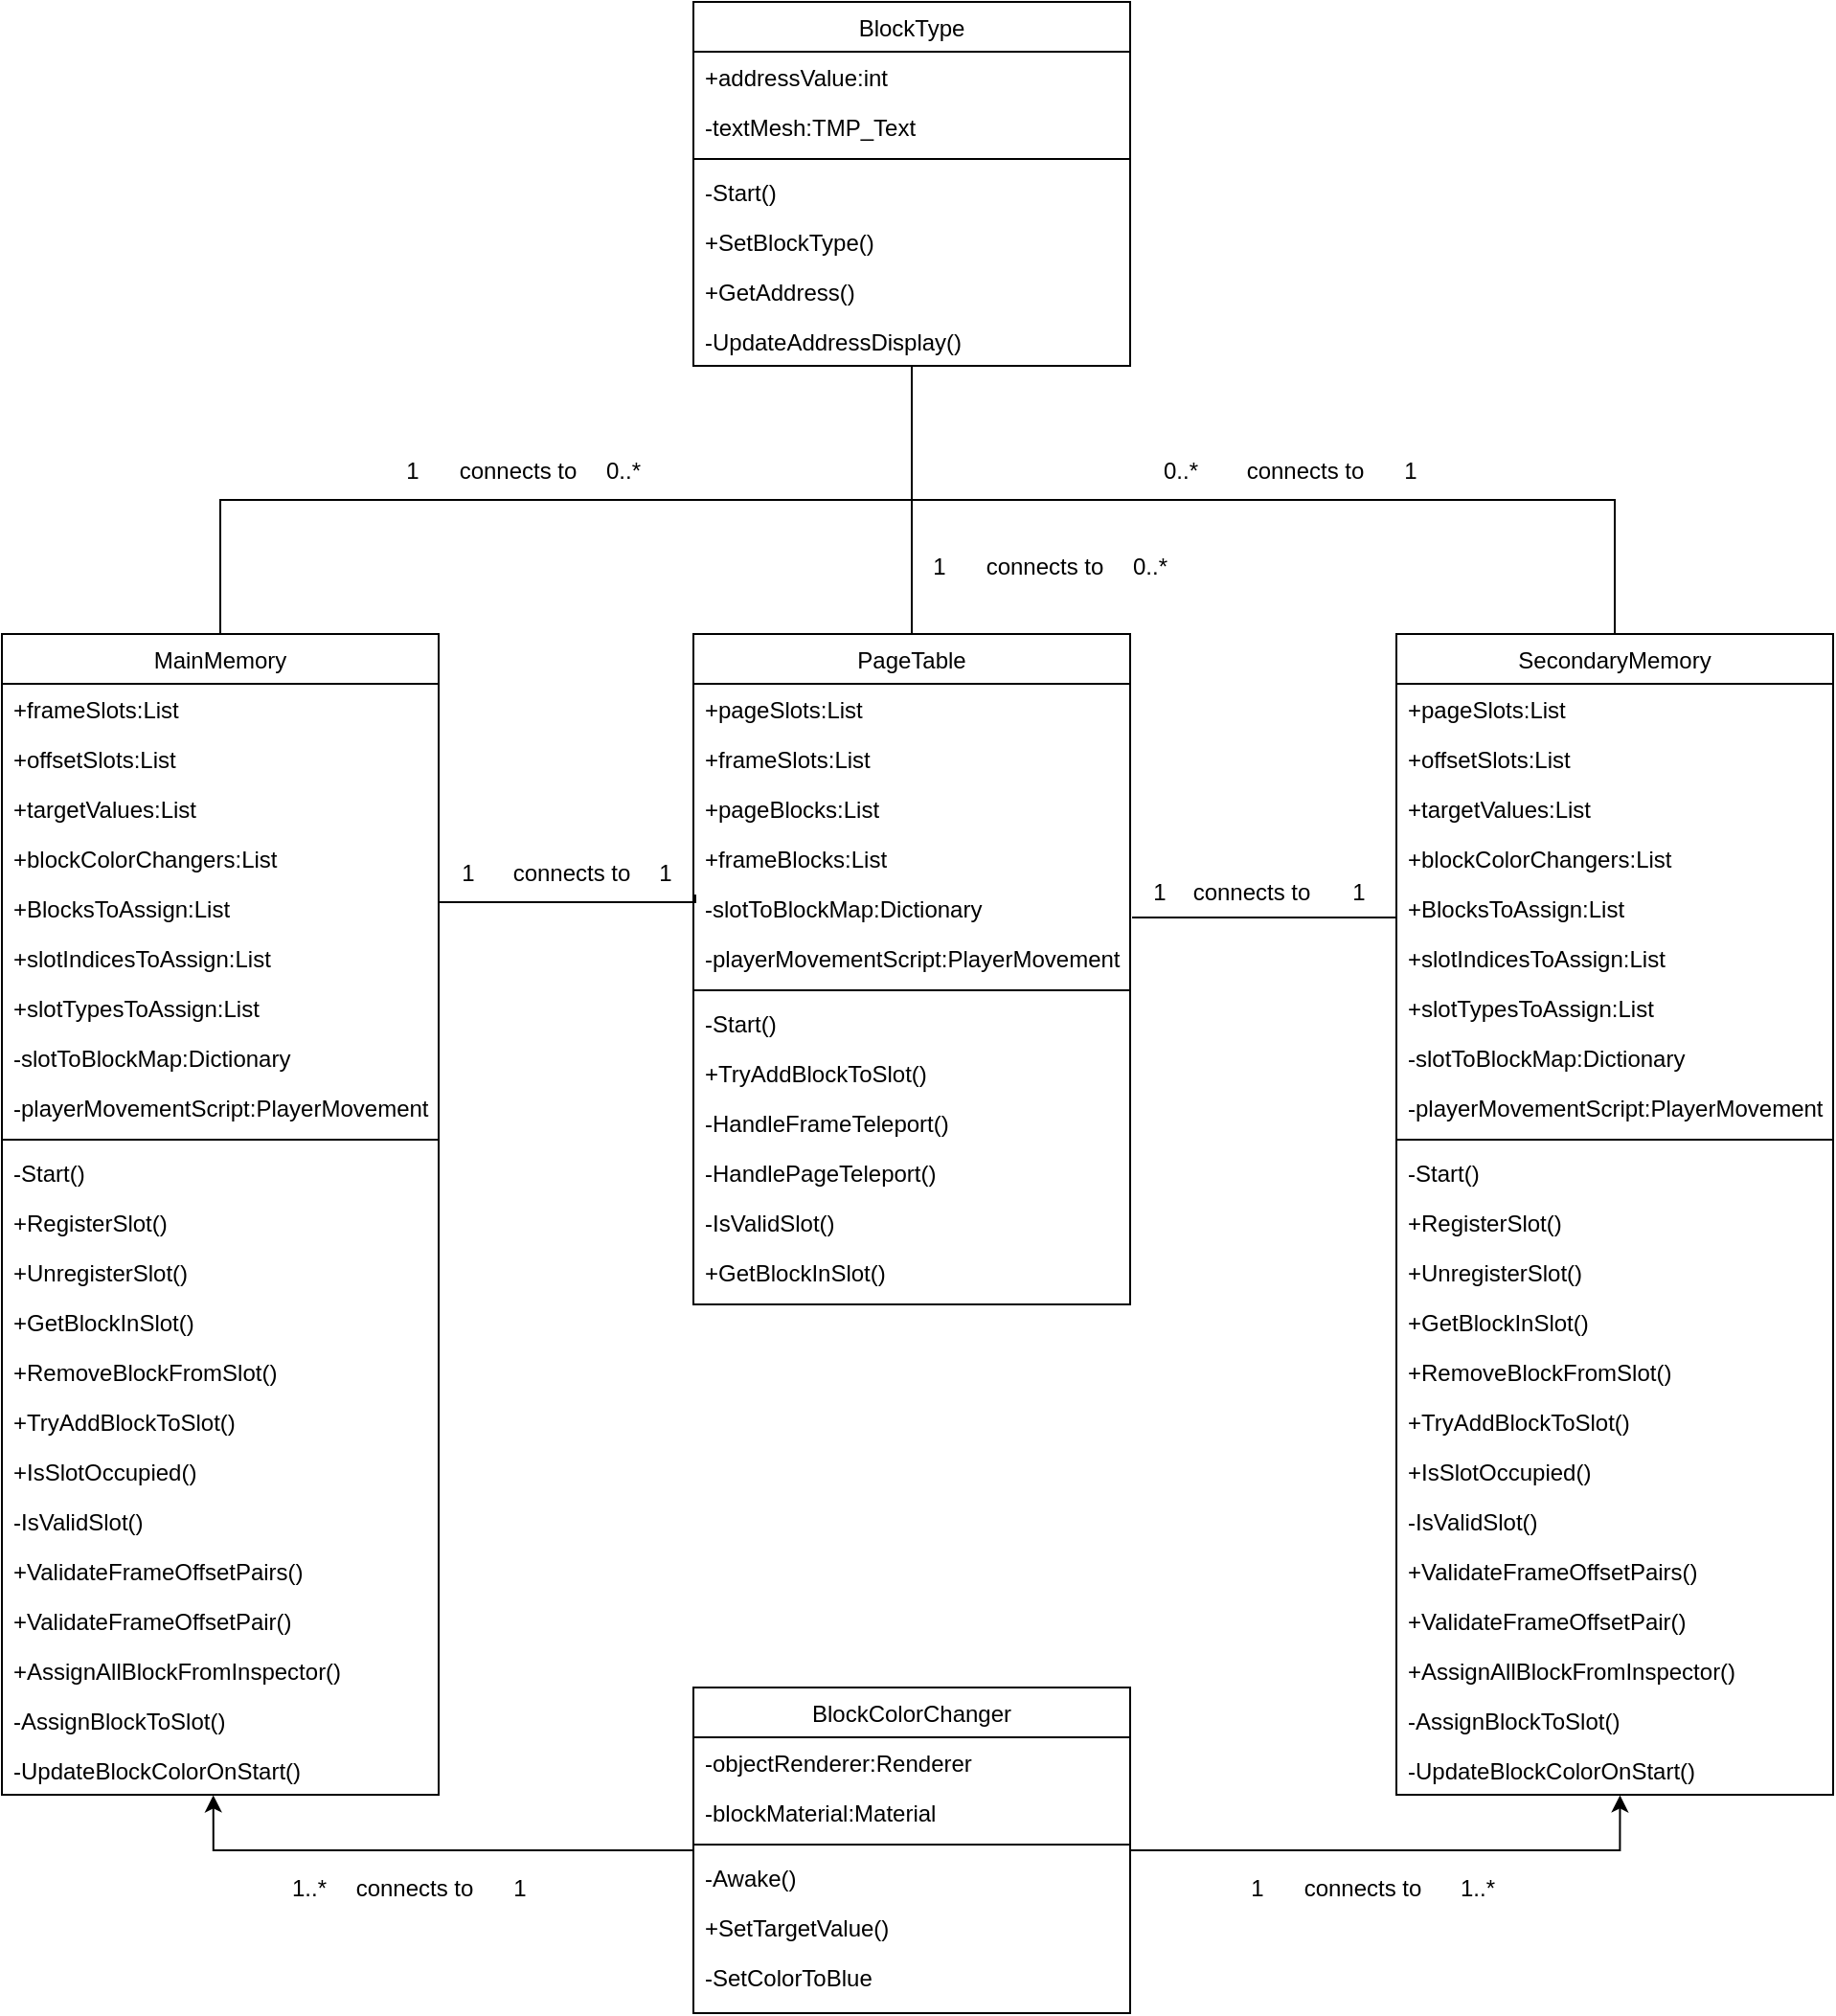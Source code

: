 <mxfile version="26.1.3">
  <diagram name="Page-1" id="e9ZvTp-M6L-eFsYWaFMI">
    <mxGraphModel dx="1465" dy="2104" grid="1" gridSize="10" guides="1" tooltips="1" connect="1" arrows="1" fold="1" page="1" pageScale="1" pageWidth="850" pageHeight="1100" math="0" shadow="0">
      <root>
        <mxCell id="0" />
        <mxCell id="1" parent="0" />
        <mxCell id="uK1k9jwOUiWp4paPjUS2-35" style="edgeStyle=orthogonalEdgeStyle;rounded=0;orthogonalLoop=1;jettySize=auto;html=1;entryX=0;entryY=0.5;entryDx=0;entryDy=0;endArrow=none;endFill=0;" parent="1" edge="1">
          <mxGeometry relative="1" as="geometry">
            <mxPoint x="760" y="218" as="sourcePoint" />
            <mxPoint x="898" y="218" as="targetPoint" />
          </mxGeometry>
        </mxCell>
        <mxCell id="uK1k9jwOUiWp4paPjUS2-36" value="1" style="text;html=1;align=center;verticalAlign=middle;resizable=0;points=[];autosize=1;strokeColor=none;fillColor=none;" parent="1" vertex="1">
          <mxGeometry x="863" y="190" width="30" height="30" as="geometry" />
        </mxCell>
        <mxCell id="uK1k9jwOUiWp4paPjUS2-37" value="connects to" style="text;html=1;align=center;verticalAlign=middle;resizable=0;points=[];autosize=1;strokeColor=none;fillColor=none;" parent="1" vertex="1">
          <mxGeometry x="782" y="190" width="80" height="30" as="geometry" />
        </mxCell>
        <mxCell id="uK1k9jwOUiWp4paPjUS2-38" style="edgeStyle=orthogonalEdgeStyle;rounded=0;orthogonalLoop=1;jettySize=auto;html=1;entryX=0.005;entryY=1.231;entryDx=0;entryDy=0;endArrow=none;endFill=0;entryPerimeter=0;" parent="1" source="uK1k9jwOUiWp4paPjUS2-39" edge="1">
          <mxGeometry relative="1" as="geometry">
            <Array as="points">
              <mxPoint x="532" y="210" />
            </Array>
            <mxPoint x="531.95" y="206.006" as="targetPoint" />
          </mxGeometry>
        </mxCell>
        <mxCell id="uK1k9jwOUiWp4paPjUS2-39" value="MainMemory" style="swimlane;fontStyle=0;align=center;verticalAlign=top;childLayout=stackLayout;horizontal=1;startSize=26;horizontalStack=0;resizeParent=1;resizeLast=0;collapsible=1;marginBottom=0;rounded=0;shadow=0;strokeWidth=1;" parent="1" vertex="1">
          <mxGeometry x="170" y="70" width="228" height="606" as="geometry">
            <mxRectangle x="230" y="140" width="160" height="26" as="alternateBounds" />
          </mxGeometry>
        </mxCell>
        <mxCell id="uK1k9jwOUiWp4paPjUS2-40" value="+frameSlots:List" style="text;align=left;verticalAlign=top;spacingLeft=4;spacingRight=4;overflow=hidden;rotatable=0;points=[[0,0.5],[1,0.5]];portConstraint=eastwest;" parent="uK1k9jwOUiWp4paPjUS2-39" vertex="1">
          <mxGeometry y="26" width="228" height="26" as="geometry" />
        </mxCell>
        <mxCell id="uK1k9jwOUiWp4paPjUS2-41" value="+offsetSlots:List" style="text;align=left;verticalAlign=top;spacingLeft=4;spacingRight=4;overflow=hidden;rotatable=0;points=[[0,0.5],[1,0.5]];portConstraint=eastwest;rounded=0;shadow=0;html=0;" parent="uK1k9jwOUiWp4paPjUS2-39" vertex="1">
          <mxGeometry y="52" width="228" height="26" as="geometry" />
        </mxCell>
        <mxCell id="uK1k9jwOUiWp4paPjUS2-42" value="+targetValues:List" style="text;align=left;verticalAlign=top;spacingLeft=4;spacingRight=4;overflow=hidden;rotatable=0;points=[[0,0.5],[1,0.5]];portConstraint=eastwest;rounded=0;shadow=0;html=0;" parent="uK1k9jwOUiWp4paPjUS2-39" vertex="1">
          <mxGeometry y="78" width="228" height="26" as="geometry" />
        </mxCell>
        <mxCell id="uK1k9jwOUiWp4paPjUS2-43" value="+blockColorChangers:List" style="text;align=left;verticalAlign=top;spacingLeft=4;spacingRight=4;overflow=hidden;rotatable=0;points=[[0,0.5],[1,0.5]];portConstraint=eastwest;" parent="uK1k9jwOUiWp4paPjUS2-39" vertex="1">
          <mxGeometry y="104" width="228" height="26" as="geometry" />
        </mxCell>
        <mxCell id="uK1k9jwOUiWp4paPjUS2-44" value="+BlocksToAssign:List" style="text;align=left;verticalAlign=top;spacingLeft=4;spacingRight=4;overflow=hidden;rotatable=0;points=[[0,0.5],[1,0.5]];portConstraint=eastwest;rounded=0;shadow=0;html=0;" parent="uK1k9jwOUiWp4paPjUS2-39" vertex="1">
          <mxGeometry y="130" width="228" height="26" as="geometry" />
        </mxCell>
        <mxCell id="uK1k9jwOUiWp4paPjUS2-45" value="+slotIndicesToAssign:List" style="text;align=left;verticalAlign=top;spacingLeft=4;spacingRight=4;overflow=hidden;rotatable=0;points=[[0,0.5],[1,0.5]];portConstraint=eastwest;rounded=0;shadow=0;html=0;" parent="uK1k9jwOUiWp4paPjUS2-39" vertex="1">
          <mxGeometry y="156" width="228" height="26" as="geometry" />
        </mxCell>
        <mxCell id="uK1k9jwOUiWp4paPjUS2-46" value="+slotTypesToAssign:List" style="text;align=left;verticalAlign=top;spacingLeft=4;spacingRight=4;overflow=hidden;rotatable=0;points=[[0,0.5],[1,0.5]];portConstraint=eastwest;rounded=0;shadow=0;html=0;" parent="uK1k9jwOUiWp4paPjUS2-39" vertex="1">
          <mxGeometry y="182" width="228" height="26" as="geometry" />
        </mxCell>
        <mxCell id="uK1k9jwOUiWp4paPjUS2-47" value="-slotToBlockMap:Dictionary" style="text;align=left;verticalAlign=top;spacingLeft=4;spacingRight=4;overflow=hidden;rotatable=0;points=[[0,0.5],[1,0.5]];portConstraint=eastwest;rounded=0;shadow=0;html=0;" parent="uK1k9jwOUiWp4paPjUS2-39" vertex="1">
          <mxGeometry y="208" width="228" height="26" as="geometry" />
        </mxCell>
        <mxCell id="uK1k9jwOUiWp4paPjUS2-48" value="-playerMovementScript:PlayerMovement" style="text;align=left;verticalAlign=top;spacingLeft=4;spacingRight=4;overflow=hidden;rotatable=0;points=[[0,0.5],[1,0.5]];portConstraint=eastwest;rounded=0;shadow=0;html=0;" parent="uK1k9jwOUiWp4paPjUS2-39" vertex="1">
          <mxGeometry y="234" width="228" height="26" as="geometry" />
        </mxCell>
        <mxCell id="uK1k9jwOUiWp4paPjUS2-49" value="" style="line;html=1;strokeWidth=1;align=left;verticalAlign=middle;spacingTop=-1;spacingLeft=3;spacingRight=3;rotatable=0;labelPosition=right;points=[];portConstraint=eastwest;" parent="uK1k9jwOUiWp4paPjUS2-39" vertex="1">
          <mxGeometry y="260" width="228" height="8" as="geometry" />
        </mxCell>
        <mxCell id="uK1k9jwOUiWp4paPjUS2-50" value="-Start()" style="text;align=left;verticalAlign=top;spacingLeft=4;spacingRight=4;overflow=hidden;rotatable=0;points=[[0,0.5],[1,0.5]];portConstraint=eastwest;rounded=0;shadow=0;html=0;" parent="uK1k9jwOUiWp4paPjUS2-39" vertex="1">
          <mxGeometry y="268" width="228" height="26" as="geometry" />
        </mxCell>
        <mxCell id="uK1k9jwOUiWp4paPjUS2-51" value="+RegisterSlot()" style="text;align=left;verticalAlign=top;spacingLeft=4;spacingRight=4;overflow=hidden;rotatable=0;points=[[0,0.5],[1,0.5]];portConstraint=eastwest;rounded=0;shadow=0;html=0;" parent="uK1k9jwOUiWp4paPjUS2-39" vertex="1">
          <mxGeometry y="294" width="228" height="26" as="geometry" />
        </mxCell>
        <mxCell id="uK1k9jwOUiWp4paPjUS2-52" value="+UnregisterSlot()" style="text;align=left;verticalAlign=top;spacingLeft=4;spacingRight=4;overflow=hidden;rotatable=0;points=[[0,0.5],[1,0.5]];portConstraint=eastwest;rounded=0;shadow=0;html=0;" parent="uK1k9jwOUiWp4paPjUS2-39" vertex="1">
          <mxGeometry y="320" width="228" height="26" as="geometry" />
        </mxCell>
        <mxCell id="uK1k9jwOUiWp4paPjUS2-53" value="+GetBlockInSlot()" style="text;align=left;verticalAlign=top;spacingLeft=4;spacingRight=4;overflow=hidden;rotatable=0;points=[[0,0.5],[1,0.5]];portConstraint=eastwest;rounded=0;shadow=0;html=0;" parent="uK1k9jwOUiWp4paPjUS2-39" vertex="1">
          <mxGeometry y="346" width="228" height="26" as="geometry" />
        </mxCell>
        <mxCell id="uK1k9jwOUiWp4paPjUS2-54" value="+RemoveBlockFromSlot()" style="text;align=left;verticalAlign=top;spacingLeft=4;spacingRight=4;overflow=hidden;rotatable=0;points=[[0,0.5],[1,0.5]];portConstraint=eastwest;rounded=0;shadow=0;html=0;" parent="uK1k9jwOUiWp4paPjUS2-39" vertex="1">
          <mxGeometry y="372" width="228" height="26" as="geometry" />
        </mxCell>
        <mxCell id="uK1k9jwOUiWp4paPjUS2-55" value="+TryAddBlockToSlot()" style="text;align=left;verticalAlign=top;spacingLeft=4;spacingRight=4;overflow=hidden;rotatable=0;points=[[0,0.5],[1,0.5]];portConstraint=eastwest;rounded=0;shadow=0;html=0;" parent="uK1k9jwOUiWp4paPjUS2-39" vertex="1">
          <mxGeometry y="398" width="228" height="26" as="geometry" />
        </mxCell>
        <mxCell id="uK1k9jwOUiWp4paPjUS2-56" value="+IsSlotOccupied()" style="text;align=left;verticalAlign=top;spacingLeft=4;spacingRight=4;overflow=hidden;rotatable=0;points=[[0,0.5],[1,0.5]];portConstraint=eastwest;rounded=0;shadow=0;html=0;" parent="uK1k9jwOUiWp4paPjUS2-39" vertex="1">
          <mxGeometry y="424" width="228" height="26" as="geometry" />
        </mxCell>
        <mxCell id="uK1k9jwOUiWp4paPjUS2-61" value="-IsValidSlot()" style="text;align=left;verticalAlign=top;spacingLeft=4;spacingRight=4;overflow=hidden;rotatable=0;points=[[0,0.5],[1,0.5]];portConstraint=eastwest;rounded=0;shadow=0;html=0;" parent="uK1k9jwOUiWp4paPjUS2-39" vertex="1">
          <mxGeometry y="450" width="228" height="26" as="geometry" />
        </mxCell>
        <mxCell id="uK1k9jwOUiWp4paPjUS2-62" value="+ValidateFrameOffsetPairs()" style="text;align=left;verticalAlign=top;spacingLeft=4;spacingRight=4;overflow=hidden;rotatable=0;points=[[0,0.5],[1,0.5]];portConstraint=eastwest;rounded=0;shadow=0;html=0;" parent="uK1k9jwOUiWp4paPjUS2-39" vertex="1">
          <mxGeometry y="476" width="228" height="26" as="geometry" />
        </mxCell>
        <mxCell id="uK1k9jwOUiWp4paPjUS2-63" value="+ValidateFrameOffsetPair()" style="text;align=left;verticalAlign=top;spacingLeft=4;spacingRight=4;overflow=hidden;rotatable=0;points=[[0,0.5],[1,0.5]];portConstraint=eastwest;rounded=0;shadow=0;html=0;" parent="uK1k9jwOUiWp4paPjUS2-39" vertex="1">
          <mxGeometry y="502" width="228" height="26" as="geometry" />
        </mxCell>
        <mxCell id="uK1k9jwOUiWp4paPjUS2-64" value="+AssignAllBlockFromInspector()" style="text;align=left;verticalAlign=top;spacingLeft=4;spacingRight=4;overflow=hidden;rotatable=0;points=[[0,0.5],[1,0.5]];portConstraint=eastwest;rounded=0;shadow=0;html=0;" parent="uK1k9jwOUiWp4paPjUS2-39" vertex="1">
          <mxGeometry y="528" width="228" height="26" as="geometry" />
        </mxCell>
        <mxCell id="uK1k9jwOUiWp4paPjUS2-65" value="-AssignBlockToSlot()" style="text;align=left;verticalAlign=top;spacingLeft=4;spacingRight=4;overflow=hidden;rotatable=0;points=[[0,0.5],[1,0.5]];portConstraint=eastwest;rounded=0;shadow=0;html=0;" parent="uK1k9jwOUiWp4paPjUS2-39" vertex="1">
          <mxGeometry y="554" width="228" height="26" as="geometry" />
        </mxCell>
        <mxCell id="uK1k9jwOUiWp4paPjUS2-66" value="-UpdateBlockColorOnStart()" style="text;align=left;verticalAlign=top;spacingLeft=4;spacingRight=4;overflow=hidden;rotatable=0;points=[[0,0.5],[1,0.5]];portConstraint=eastwest;rounded=0;shadow=0;html=0;" parent="uK1k9jwOUiWp4paPjUS2-39" vertex="1">
          <mxGeometry y="580" width="228" height="26" as="geometry" />
        </mxCell>
        <mxCell id="uK1k9jwOUiWp4paPjUS2-57" value="1" style="text;html=1;align=center;verticalAlign=middle;resizable=0;points=[];autosize=1;strokeColor=none;fillColor=none;" parent="1" vertex="1">
          <mxGeometry x="398" y="180" width="30" height="30" as="geometry" />
        </mxCell>
        <mxCell id="uK1k9jwOUiWp4paPjUS2-58" value="1" style="text;html=1;align=center;verticalAlign=middle;resizable=0;points=[];autosize=1;strokeColor=none;fillColor=none;" parent="1" vertex="1">
          <mxGeometry x="501" y="180" width="30" height="30" as="geometry" />
        </mxCell>
        <mxCell id="uK1k9jwOUiWp4paPjUS2-59" value="connects to" style="text;html=1;align=center;verticalAlign=middle;resizable=0;points=[];autosize=1;strokeColor=none;fillColor=none;" parent="1" vertex="1">
          <mxGeometry x="427" y="180" width="80" height="30" as="geometry" />
        </mxCell>
        <mxCell id="uK1k9jwOUiWp4paPjUS2-60" value="1" style="text;html=1;align=center;verticalAlign=middle;resizable=0;points=[];autosize=1;strokeColor=none;fillColor=none;" parent="1" vertex="1">
          <mxGeometry x="759" y="190" width="30" height="30" as="geometry" />
        </mxCell>
        <mxCell id="uK1k9jwOUiWp4paPjUS2-67" value="SecondaryMemory" style="swimlane;fontStyle=0;align=center;verticalAlign=top;childLayout=stackLayout;horizontal=1;startSize=26;horizontalStack=0;resizeParent=1;resizeLast=0;collapsible=1;marginBottom=0;rounded=0;shadow=0;strokeWidth=1;" parent="1" vertex="1">
          <mxGeometry x="898" y="70" width="228" height="606" as="geometry">
            <mxRectangle x="230" y="140" width="160" height="26" as="alternateBounds" />
          </mxGeometry>
        </mxCell>
        <mxCell id="uK1k9jwOUiWp4paPjUS2-68" value="+pageSlots:List" style="text;align=left;verticalAlign=top;spacingLeft=4;spacingRight=4;overflow=hidden;rotatable=0;points=[[0,0.5],[1,0.5]];portConstraint=eastwest;" parent="uK1k9jwOUiWp4paPjUS2-67" vertex="1">
          <mxGeometry y="26" width="228" height="26" as="geometry" />
        </mxCell>
        <mxCell id="uK1k9jwOUiWp4paPjUS2-69" value="+offsetSlots:List" style="text;align=left;verticalAlign=top;spacingLeft=4;spacingRight=4;overflow=hidden;rotatable=0;points=[[0,0.5],[1,0.5]];portConstraint=eastwest;rounded=0;shadow=0;html=0;" parent="uK1k9jwOUiWp4paPjUS2-67" vertex="1">
          <mxGeometry y="52" width="228" height="26" as="geometry" />
        </mxCell>
        <mxCell id="uK1k9jwOUiWp4paPjUS2-70" value="+targetValues:List" style="text;align=left;verticalAlign=top;spacingLeft=4;spacingRight=4;overflow=hidden;rotatable=0;points=[[0,0.5],[1,0.5]];portConstraint=eastwest;rounded=0;shadow=0;html=0;" parent="uK1k9jwOUiWp4paPjUS2-67" vertex="1">
          <mxGeometry y="78" width="228" height="26" as="geometry" />
        </mxCell>
        <mxCell id="uK1k9jwOUiWp4paPjUS2-71" value="+blockColorChangers:List" style="text;align=left;verticalAlign=top;spacingLeft=4;spacingRight=4;overflow=hidden;rotatable=0;points=[[0,0.5],[1,0.5]];portConstraint=eastwest;" parent="uK1k9jwOUiWp4paPjUS2-67" vertex="1">
          <mxGeometry y="104" width="228" height="26" as="geometry" />
        </mxCell>
        <mxCell id="uK1k9jwOUiWp4paPjUS2-72" value="+BlocksToAssign:List" style="text;align=left;verticalAlign=top;spacingLeft=4;spacingRight=4;overflow=hidden;rotatable=0;points=[[0,0.5],[1,0.5]];portConstraint=eastwest;rounded=0;shadow=0;html=0;" parent="uK1k9jwOUiWp4paPjUS2-67" vertex="1">
          <mxGeometry y="130" width="228" height="26" as="geometry" />
        </mxCell>
        <mxCell id="uK1k9jwOUiWp4paPjUS2-73" value="+slotIndicesToAssign:List" style="text;align=left;verticalAlign=top;spacingLeft=4;spacingRight=4;overflow=hidden;rotatable=0;points=[[0,0.5],[1,0.5]];portConstraint=eastwest;rounded=0;shadow=0;html=0;" parent="uK1k9jwOUiWp4paPjUS2-67" vertex="1">
          <mxGeometry y="156" width="228" height="26" as="geometry" />
        </mxCell>
        <mxCell id="uK1k9jwOUiWp4paPjUS2-74" value="+slotTypesToAssign:List" style="text;align=left;verticalAlign=top;spacingLeft=4;spacingRight=4;overflow=hidden;rotatable=0;points=[[0,0.5],[1,0.5]];portConstraint=eastwest;rounded=0;shadow=0;html=0;" parent="uK1k9jwOUiWp4paPjUS2-67" vertex="1">
          <mxGeometry y="182" width="228" height="26" as="geometry" />
        </mxCell>
        <mxCell id="uK1k9jwOUiWp4paPjUS2-75" value="-slotToBlockMap:Dictionary" style="text;align=left;verticalAlign=top;spacingLeft=4;spacingRight=4;overflow=hidden;rotatable=0;points=[[0,0.5],[1,0.5]];portConstraint=eastwest;rounded=0;shadow=0;html=0;" parent="uK1k9jwOUiWp4paPjUS2-67" vertex="1">
          <mxGeometry y="208" width="228" height="26" as="geometry" />
        </mxCell>
        <mxCell id="uK1k9jwOUiWp4paPjUS2-76" value="-playerMovementScript:PlayerMovement" style="text;align=left;verticalAlign=top;spacingLeft=4;spacingRight=4;overflow=hidden;rotatable=0;points=[[0,0.5],[1,0.5]];portConstraint=eastwest;rounded=0;shadow=0;html=0;" parent="uK1k9jwOUiWp4paPjUS2-67" vertex="1">
          <mxGeometry y="234" width="228" height="26" as="geometry" />
        </mxCell>
        <mxCell id="uK1k9jwOUiWp4paPjUS2-77" value="" style="line;html=1;strokeWidth=1;align=left;verticalAlign=middle;spacingTop=-1;spacingLeft=3;spacingRight=3;rotatable=0;labelPosition=right;points=[];portConstraint=eastwest;" parent="uK1k9jwOUiWp4paPjUS2-67" vertex="1">
          <mxGeometry y="260" width="228" height="8" as="geometry" />
        </mxCell>
        <mxCell id="uK1k9jwOUiWp4paPjUS2-78" value="-Start()" style="text;align=left;verticalAlign=top;spacingLeft=4;spacingRight=4;overflow=hidden;rotatable=0;points=[[0,0.5],[1,0.5]];portConstraint=eastwest;rounded=0;shadow=0;html=0;" parent="uK1k9jwOUiWp4paPjUS2-67" vertex="1">
          <mxGeometry y="268" width="228" height="26" as="geometry" />
        </mxCell>
        <mxCell id="uK1k9jwOUiWp4paPjUS2-79" value="+RegisterSlot()" style="text;align=left;verticalAlign=top;spacingLeft=4;spacingRight=4;overflow=hidden;rotatable=0;points=[[0,0.5],[1,0.5]];portConstraint=eastwest;rounded=0;shadow=0;html=0;" parent="uK1k9jwOUiWp4paPjUS2-67" vertex="1">
          <mxGeometry y="294" width="228" height="26" as="geometry" />
        </mxCell>
        <mxCell id="uK1k9jwOUiWp4paPjUS2-80" value="+UnregisterSlot()" style="text;align=left;verticalAlign=top;spacingLeft=4;spacingRight=4;overflow=hidden;rotatable=0;points=[[0,0.5],[1,0.5]];portConstraint=eastwest;rounded=0;shadow=0;html=0;" parent="uK1k9jwOUiWp4paPjUS2-67" vertex="1">
          <mxGeometry y="320" width="228" height="26" as="geometry" />
        </mxCell>
        <mxCell id="uK1k9jwOUiWp4paPjUS2-81" value="+GetBlockInSlot()" style="text;align=left;verticalAlign=top;spacingLeft=4;spacingRight=4;overflow=hidden;rotatable=0;points=[[0,0.5],[1,0.5]];portConstraint=eastwest;rounded=0;shadow=0;html=0;" parent="uK1k9jwOUiWp4paPjUS2-67" vertex="1">
          <mxGeometry y="346" width="228" height="26" as="geometry" />
        </mxCell>
        <mxCell id="uK1k9jwOUiWp4paPjUS2-82" value="+RemoveBlockFromSlot()" style="text;align=left;verticalAlign=top;spacingLeft=4;spacingRight=4;overflow=hidden;rotatable=0;points=[[0,0.5],[1,0.5]];portConstraint=eastwest;rounded=0;shadow=0;html=0;" parent="uK1k9jwOUiWp4paPjUS2-67" vertex="1">
          <mxGeometry y="372" width="228" height="26" as="geometry" />
        </mxCell>
        <mxCell id="uK1k9jwOUiWp4paPjUS2-83" value="+TryAddBlockToSlot()" style="text;align=left;verticalAlign=top;spacingLeft=4;spacingRight=4;overflow=hidden;rotatable=0;points=[[0,0.5],[1,0.5]];portConstraint=eastwest;rounded=0;shadow=0;html=0;" parent="uK1k9jwOUiWp4paPjUS2-67" vertex="1">
          <mxGeometry y="398" width="228" height="26" as="geometry" />
        </mxCell>
        <mxCell id="uK1k9jwOUiWp4paPjUS2-84" value="+IsSlotOccupied()" style="text;align=left;verticalAlign=top;spacingLeft=4;spacingRight=4;overflow=hidden;rotatable=0;points=[[0,0.5],[1,0.5]];portConstraint=eastwest;rounded=0;shadow=0;html=0;" parent="uK1k9jwOUiWp4paPjUS2-67" vertex="1">
          <mxGeometry y="424" width="228" height="26" as="geometry" />
        </mxCell>
        <mxCell id="uK1k9jwOUiWp4paPjUS2-85" value="-IsValidSlot()" style="text;align=left;verticalAlign=top;spacingLeft=4;spacingRight=4;overflow=hidden;rotatable=0;points=[[0,0.5],[1,0.5]];portConstraint=eastwest;rounded=0;shadow=0;html=0;" parent="uK1k9jwOUiWp4paPjUS2-67" vertex="1">
          <mxGeometry y="450" width="228" height="26" as="geometry" />
        </mxCell>
        <mxCell id="uK1k9jwOUiWp4paPjUS2-86" value="+ValidateFrameOffsetPairs()" style="text;align=left;verticalAlign=top;spacingLeft=4;spacingRight=4;overflow=hidden;rotatable=0;points=[[0,0.5],[1,0.5]];portConstraint=eastwest;rounded=0;shadow=0;html=0;" parent="uK1k9jwOUiWp4paPjUS2-67" vertex="1">
          <mxGeometry y="476" width="228" height="26" as="geometry" />
        </mxCell>
        <mxCell id="uK1k9jwOUiWp4paPjUS2-87" value="+ValidateFrameOffsetPair()" style="text;align=left;verticalAlign=top;spacingLeft=4;spacingRight=4;overflow=hidden;rotatable=0;points=[[0,0.5],[1,0.5]];portConstraint=eastwest;rounded=0;shadow=0;html=0;" parent="uK1k9jwOUiWp4paPjUS2-67" vertex="1">
          <mxGeometry y="502" width="228" height="26" as="geometry" />
        </mxCell>
        <mxCell id="uK1k9jwOUiWp4paPjUS2-88" value="+AssignAllBlockFromInspector()" style="text;align=left;verticalAlign=top;spacingLeft=4;spacingRight=4;overflow=hidden;rotatable=0;points=[[0,0.5],[1,0.5]];portConstraint=eastwest;rounded=0;shadow=0;html=0;" parent="uK1k9jwOUiWp4paPjUS2-67" vertex="1">
          <mxGeometry y="528" width="228" height="26" as="geometry" />
        </mxCell>
        <mxCell id="uK1k9jwOUiWp4paPjUS2-89" value="-AssignBlockToSlot()" style="text;align=left;verticalAlign=top;spacingLeft=4;spacingRight=4;overflow=hidden;rotatable=0;points=[[0,0.5],[1,0.5]];portConstraint=eastwest;rounded=0;shadow=0;html=0;" parent="uK1k9jwOUiWp4paPjUS2-67" vertex="1">
          <mxGeometry y="554" width="228" height="26" as="geometry" />
        </mxCell>
        <mxCell id="uK1k9jwOUiWp4paPjUS2-90" value="-UpdateBlockColorOnStart()" style="text;align=left;verticalAlign=top;spacingLeft=4;spacingRight=4;overflow=hidden;rotatable=0;points=[[0,0.5],[1,0.5]];portConstraint=eastwest;rounded=0;shadow=0;html=0;" parent="uK1k9jwOUiWp4paPjUS2-67" vertex="1">
          <mxGeometry y="580" width="228" height="26" as="geometry" />
        </mxCell>
        <mxCell id="uK1k9jwOUiWp4paPjUS2-91" value="PageTable" style="swimlane;fontStyle=0;align=center;verticalAlign=top;childLayout=stackLayout;horizontal=1;startSize=26;horizontalStack=0;resizeParent=1;resizeLast=0;collapsible=1;marginBottom=0;rounded=0;shadow=0;strokeWidth=1;" parent="1" vertex="1">
          <mxGeometry x="531" y="70" width="228" height="350" as="geometry">
            <mxRectangle x="230" y="140" width="160" height="26" as="alternateBounds" />
          </mxGeometry>
        </mxCell>
        <mxCell id="uK1k9jwOUiWp4paPjUS2-92" value="+pageSlots:List" style="text;align=left;verticalAlign=top;spacingLeft=4;spacingRight=4;overflow=hidden;rotatable=0;points=[[0,0.5],[1,0.5]];portConstraint=eastwest;" parent="uK1k9jwOUiWp4paPjUS2-91" vertex="1">
          <mxGeometry y="26" width="228" height="26" as="geometry" />
        </mxCell>
        <mxCell id="uK1k9jwOUiWp4paPjUS2-93" value="+frameSlots:List" style="text;align=left;verticalAlign=top;spacingLeft=4;spacingRight=4;overflow=hidden;rotatable=0;points=[[0,0.5],[1,0.5]];portConstraint=eastwest;rounded=0;shadow=0;html=0;" parent="uK1k9jwOUiWp4paPjUS2-91" vertex="1">
          <mxGeometry y="52" width="228" height="26" as="geometry" />
        </mxCell>
        <mxCell id="uK1k9jwOUiWp4paPjUS2-94" value="+pageBlocks:List" style="text;align=left;verticalAlign=top;spacingLeft=4;spacingRight=4;overflow=hidden;rotatable=0;points=[[0,0.5],[1,0.5]];portConstraint=eastwest;rounded=0;shadow=0;html=0;" parent="uK1k9jwOUiWp4paPjUS2-91" vertex="1">
          <mxGeometry y="78" width="228" height="26" as="geometry" />
        </mxCell>
        <mxCell id="uK1k9jwOUiWp4paPjUS2-95" value="+frameBlocks:List" style="text;align=left;verticalAlign=top;spacingLeft=4;spacingRight=4;overflow=hidden;rotatable=0;points=[[0,0.5],[1,0.5]];portConstraint=eastwest;" parent="uK1k9jwOUiWp4paPjUS2-91" vertex="1">
          <mxGeometry y="104" width="228" height="26" as="geometry" />
        </mxCell>
        <mxCell id="uK1k9jwOUiWp4paPjUS2-99" value="-slotToBlockMap:Dictionary" style="text;align=left;verticalAlign=top;spacingLeft=4;spacingRight=4;overflow=hidden;rotatable=0;points=[[0,0.5],[1,0.5]];portConstraint=eastwest;rounded=0;shadow=0;html=0;" parent="uK1k9jwOUiWp4paPjUS2-91" vertex="1">
          <mxGeometry y="130" width="228" height="26" as="geometry" />
        </mxCell>
        <mxCell id="uK1k9jwOUiWp4paPjUS2-100" value="-playerMovementScript:PlayerMovement" style="text;align=left;verticalAlign=top;spacingLeft=4;spacingRight=4;overflow=hidden;rotatable=0;points=[[0,0.5],[1,0.5]];portConstraint=eastwest;rounded=0;shadow=0;html=0;" parent="uK1k9jwOUiWp4paPjUS2-91" vertex="1">
          <mxGeometry y="156" width="228" height="26" as="geometry" />
        </mxCell>
        <mxCell id="uK1k9jwOUiWp4paPjUS2-101" value="" style="line;html=1;strokeWidth=1;align=left;verticalAlign=middle;spacingTop=-1;spacingLeft=3;spacingRight=3;rotatable=0;labelPosition=right;points=[];portConstraint=eastwest;" parent="uK1k9jwOUiWp4paPjUS2-91" vertex="1">
          <mxGeometry y="182" width="228" height="8" as="geometry" />
        </mxCell>
        <mxCell id="uK1k9jwOUiWp4paPjUS2-102" value="-Start()" style="text;align=left;verticalAlign=top;spacingLeft=4;spacingRight=4;overflow=hidden;rotatable=0;points=[[0,0.5],[1,0.5]];portConstraint=eastwest;rounded=0;shadow=0;html=0;" parent="uK1k9jwOUiWp4paPjUS2-91" vertex="1">
          <mxGeometry y="190" width="228" height="26" as="geometry" />
        </mxCell>
        <mxCell id="uK1k9jwOUiWp4paPjUS2-107" value="+TryAddBlockToSlot()" style="text;align=left;verticalAlign=top;spacingLeft=4;spacingRight=4;overflow=hidden;rotatable=0;points=[[0,0.5],[1,0.5]];portConstraint=eastwest;rounded=0;shadow=0;html=0;" parent="uK1k9jwOUiWp4paPjUS2-91" vertex="1">
          <mxGeometry y="216" width="228" height="26" as="geometry" />
        </mxCell>
        <mxCell id="uK1k9jwOUiWp4paPjUS2-108" value="-HandleFrameTeleport()" style="text;align=left;verticalAlign=top;spacingLeft=4;spacingRight=4;overflow=hidden;rotatable=0;points=[[0,0.5],[1,0.5]];portConstraint=eastwest;rounded=0;shadow=0;html=0;" parent="uK1k9jwOUiWp4paPjUS2-91" vertex="1">
          <mxGeometry y="242" width="228" height="26" as="geometry" />
        </mxCell>
        <mxCell id="uK1k9jwOUiWp4paPjUS2-109" value="-HandlePageTeleport()" style="text;align=left;verticalAlign=top;spacingLeft=4;spacingRight=4;overflow=hidden;rotatable=0;points=[[0,0.5],[1,0.5]];portConstraint=eastwest;rounded=0;shadow=0;html=0;" parent="uK1k9jwOUiWp4paPjUS2-91" vertex="1">
          <mxGeometry y="268" width="228" height="26" as="geometry" />
        </mxCell>
        <mxCell id="uK1k9jwOUiWp4paPjUS2-110" value="-IsValidSlot()" style="text;align=left;verticalAlign=top;spacingLeft=4;spacingRight=4;overflow=hidden;rotatable=0;points=[[0,0.5],[1,0.5]];portConstraint=eastwest;rounded=0;shadow=0;html=0;" parent="uK1k9jwOUiWp4paPjUS2-91" vertex="1">
          <mxGeometry y="294" width="228" height="26" as="geometry" />
        </mxCell>
        <mxCell id="uK1k9jwOUiWp4paPjUS2-111" value="+GetBlockInSlot()" style="text;align=left;verticalAlign=top;spacingLeft=4;spacingRight=4;overflow=hidden;rotatable=0;points=[[0,0.5],[1,0.5]];portConstraint=eastwest;rounded=0;shadow=0;html=0;" parent="uK1k9jwOUiWp4paPjUS2-91" vertex="1">
          <mxGeometry y="320" width="228" height="26" as="geometry" />
        </mxCell>
        <mxCell id="uK1k9jwOUiWp4paPjUS2-141" style="edgeStyle=orthogonalEdgeStyle;rounded=0;orthogonalLoop=1;jettySize=auto;html=1;entryX=0.5;entryY=0;entryDx=0;entryDy=0;endArrow=none;startFill=0;" parent="1" source="uK1k9jwOUiWp4paPjUS2-115" target="uK1k9jwOUiWp4paPjUS2-39" edge="1">
          <mxGeometry relative="1" as="geometry">
            <Array as="points">
              <mxPoint x="645" />
              <mxPoint x="284" />
            </Array>
          </mxGeometry>
        </mxCell>
        <mxCell id="uK1k9jwOUiWp4paPjUS2-142" style="edgeStyle=orthogonalEdgeStyle;rounded=0;orthogonalLoop=1;jettySize=auto;html=1;endArrow=none;startFill=0;" parent="1" source="uK1k9jwOUiWp4paPjUS2-115" target="uK1k9jwOUiWp4paPjUS2-91" edge="1">
          <mxGeometry relative="1" as="geometry" />
        </mxCell>
        <mxCell id="uK1k9jwOUiWp4paPjUS2-143" style="edgeStyle=orthogonalEdgeStyle;rounded=0;orthogonalLoop=1;jettySize=auto;html=1;endArrow=none;startFill=0;" parent="1" source="uK1k9jwOUiWp4paPjUS2-115" target="uK1k9jwOUiWp4paPjUS2-67" edge="1">
          <mxGeometry relative="1" as="geometry">
            <Array as="points">
              <mxPoint x="645" />
              <mxPoint x="1012" />
            </Array>
          </mxGeometry>
        </mxCell>
        <mxCell id="uK1k9jwOUiWp4paPjUS2-115" value="BlockType" style="swimlane;fontStyle=0;align=center;verticalAlign=top;childLayout=stackLayout;horizontal=1;startSize=26;horizontalStack=0;resizeParent=1;resizeLast=0;collapsible=1;marginBottom=0;rounded=0;shadow=0;strokeWidth=1;" parent="1" vertex="1">
          <mxGeometry x="531" y="-260" width="228" height="190" as="geometry">
            <mxRectangle x="230" y="140" width="160" height="26" as="alternateBounds" />
          </mxGeometry>
        </mxCell>
        <mxCell id="uK1k9jwOUiWp4paPjUS2-116" value="+addressValue:int" style="text;align=left;verticalAlign=top;spacingLeft=4;spacingRight=4;overflow=hidden;rotatable=0;points=[[0,0.5],[1,0.5]];portConstraint=eastwest;" parent="uK1k9jwOUiWp4paPjUS2-115" vertex="1">
          <mxGeometry y="26" width="228" height="26" as="geometry" />
        </mxCell>
        <mxCell id="uK1k9jwOUiWp4paPjUS2-117" value="-textMesh:TMP_Text" style="text;align=left;verticalAlign=top;spacingLeft=4;spacingRight=4;overflow=hidden;rotatable=0;points=[[0,0.5],[1,0.5]];portConstraint=eastwest;rounded=0;shadow=0;html=0;" parent="uK1k9jwOUiWp4paPjUS2-115" vertex="1">
          <mxGeometry y="52" width="228" height="26" as="geometry" />
        </mxCell>
        <mxCell id="uK1k9jwOUiWp4paPjUS2-122" value="" style="line;html=1;strokeWidth=1;align=left;verticalAlign=middle;spacingTop=-1;spacingLeft=3;spacingRight=3;rotatable=0;labelPosition=right;points=[];portConstraint=eastwest;" parent="uK1k9jwOUiWp4paPjUS2-115" vertex="1">
          <mxGeometry y="78" width="228" height="8" as="geometry" />
        </mxCell>
        <mxCell id="uK1k9jwOUiWp4paPjUS2-123" value="-Start()" style="text;align=left;verticalAlign=top;spacingLeft=4;spacingRight=4;overflow=hidden;rotatable=0;points=[[0,0.5],[1,0.5]];portConstraint=eastwest;rounded=0;shadow=0;html=0;" parent="uK1k9jwOUiWp4paPjUS2-115" vertex="1">
          <mxGeometry y="86" width="228" height="26" as="geometry" />
        </mxCell>
        <mxCell id="uK1k9jwOUiWp4paPjUS2-124" value="+SetBlockType()" style="text;align=left;verticalAlign=top;spacingLeft=4;spacingRight=4;overflow=hidden;rotatable=0;points=[[0,0.5],[1,0.5]];portConstraint=eastwest;rounded=0;shadow=0;html=0;" parent="uK1k9jwOUiWp4paPjUS2-115" vertex="1">
          <mxGeometry y="112" width="228" height="26" as="geometry" />
        </mxCell>
        <mxCell id="uK1k9jwOUiWp4paPjUS2-125" value="+GetAddress()" style="text;align=left;verticalAlign=top;spacingLeft=4;spacingRight=4;overflow=hidden;rotatable=0;points=[[0,0.5],[1,0.5]];portConstraint=eastwest;rounded=0;shadow=0;html=0;" parent="uK1k9jwOUiWp4paPjUS2-115" vertex="1">
          <mxGeometry y="138" width="228" height="26" as="geometry" />
        </mxCell>
        <mxCell id="uK1k9jwOUiWp4paPjUS2-126" value="-UpdateAddressDisplay()" style="text;align=left;verticalAlign=top;spacingLeft=4;spacingRight=4;overflow=hidden;rotatable=0;points=[[0,0.5],[1,0.5]];portConstraint=eastwest;rounded=0;shadow=0;html=0;" parent="uK1k9jwOUiWp4paPjUS2-115" vertex="1">
          <mxGeometry y="164" width="228" height="26" as="geometry" />
        </mxCell>
        <mxCell id="uK1k9jwOUiWp4paPjUS2-129" value="BlockColorChanger" style="swimlane;fontStyle=0;align=center;verticalAlign=top;childLayout=stackLayout;horizontal=1;startSize=26;horizontalStack=0;resizeParent=1;resizeLast=0;collapsible=1;marginBottom=0;rounded=0;shadow=0;strokeWidth=1;" parent="1" vertex="1">
          <mxGeometry x="531" y="620" width="228" height="170" as="geometry">
            <mxRectangle x="230" y="140" width="160" height="26" as="alternateBounds" />
          </mxGeometry>
        </mxCell>
        <mxCell id="uK1k9jwOUiWp4paPjUS2-130" value="-objectRenderer:Renderer" style="text;align=left;verticalAlign=top;spacingLeft=4;spacingRight=4;overflow=hidden;rotatable=0;points=[[0,0.5],[1,0.5]];portConstraint=eastwest;" parent="uK1k9jwOUiWp4paPjUS2-129" vertex="1">
          <mxGeometry y="26" width="228" height="26" as="geometry" />
        </mxCell>
        <mxCell id="uK1k9jwOUiWp4paPjUS2-131" value="-blockMaterial:Material" style="text;align=left;verticalAlign=top;spacingLeft=4;spacingRight=4;overflow=hidden;rotatable=0;points=[[0,0.5],[1,0.5]];portConstraint=eastwest;rounded=0;shadow=0;html=0;" parent="uK1k9jwOUiWp4paPjUS2-129" vertex="1">
          <mxGeometry y="52" width="228" height="26" as="geometry" />
        </mxCell>
        <mxCell id="uK1k9jwOUiWp4paPjUS2-132" value="" style="line;html=1;strokeWidth=1;align=left;verticalAlign=middle;spacingTop=-1;spacingLeft=3;spacingRight=3;rotatable=0;labelPosition=right;points=[];portConstraint=eastwest;" parent="uK1k9jwOUiWp4paPjUS2-129" vertex="1">
          <mxGeometry y="78" width="228" height="8" as="geometry" />
        </mxCell>
        <mxCell id="uK1k9jwOUiWp4paPjUS2-133" value="-Awake()" style="text;align=left;verticalAlign=top;spacingLeft=4;spacingRight=4;overflow=hidden;rotatable=0;points=[[0,0.5],[1,0.5]];portConstraint=eastwest;rounded=0;shadow=0;html=0;" parent="uK1k9jwOUiWp4paPjUS2-129" vertex="1">
          <mxGeometry y="86" width="228" height="26" as="geometry" />
        </mxCell>
        <mxCell id="uK1k9jwOUiWp4paPjUS2-134" value="+SetTargetValue()" style="text;align=left;verticalAlign=top;spacingLeft=4;spacingRight=4;overflow=hidden;rotatable=0;points=[[0,0.5],[1,0.5]];portConstraint=eastwest;rounded=0;shadow=0;html=0;" parent="uK1k9jwOUiWp4paPjUS2-129" vertex="1">
          <mxGeometry y="112" width="228" height="26" as="geometry" />
        </mxCell>
        <mxCell id="uK1k9jwOUiWp4paPjUS2-135" value="-SetColorToBlue" style="text;align=left;verticalAlign=top;spacingLeft=4;spacingRight=4;overflow=hidden;rotatable=0;points=[[0,0.5],[1,0.5]];portConstraint=eastwest;rounded=0;shadow=0;html=0;" parent="uK1k9jwOUiWp4paPjUS2-129" vertex="1">
          <mxGeometry y="138" width="228" height="26" as="geometry" />
        </mxCell>
        <mxCell id="uK1k9jwOUiWp4paPjUS2-137" value="1" style="text;html=1;align=center;verticalAlign=middle;resizable=0;points=[];autosize=1;strokeColor=none;fillColor=none;" parent="1" vertex="1">
          <mxGeometry x="369" y="-30" width="30" height="30" as="geometry" />
        </mxCell>
        <mxCell id="uK1k9jwOUiWp4paPjUS2-138" value="0..*" style="text;html=1;align=center;verticalAlign=middle;resizable=0;points=[];autosize=1;strokeColor=none;fillColor=none;" parent="1" vertex="1">
          <mxGeometry x="474" y="-30" width="40" height="30" as="geometry" />
        </mxCell>
        <mxCell id="uK1k9jwOUiWp4paPjUS2-139" value="connects to" style="text;html=1;align=center;verticalAlign=middle;resizable=0;points=[];autosize=1;strokeColor=none;fillColor=none;" parent="1" vertex="1">
          <mxGeometry x="399" y="-30" width="80" height="30" as="geometry" />
        </mxCell>
        <mxCell id="uK1k9jwOUiWp4paPjUS2-147" value="1" style="text;html=1;align=center;verticalAlign=middle;resizable=0;points=[];autosize=1;strokeColor=none;fillColor=none;" parent="1" vertex="1">
          <mxGeometry x="890" y="-30" width="30" height="30" as="geometry" />
        </mxCell>
        <mxCell id="uK1k9jwOUiWp4paPjUS2-148" value="0..*" style="text;html=1;align=center;verticalAlign=middle;resizable=0;points=[];autosize=1;strokeColor=none;fillColor=none;" parent="1" vertex="1">
          <mxGeometry x="765" y="-30" width="40" height="30" as="geometry" />
        </mxCell>
        <mxCell id="uK1k9jwOUiWp4paPjUS2-149" value="connects to" style="text;html=1;align=center;verticalAlign=middle;resizable=0;points=[];autosize=1;strokeColor=none;fillColor=none;" parent="1" vertex="1">
          <mxGeometry x="810" y="-30" width="80" height="30" as="geometry" />
        </mxCell>
        <mxCell id="uK1k9jwOUiWp4paPjUS2-150" value="1" style="text;html=1;align=center;verticalAlign=middle;resizable=0;points=[];autosize=1;strokeColor=none;fillColor=none;" parent="1" vertex="1">
          <mxGeometry x="644" y="20" width="30" height="30" as="geometry" />
        </mxCell>
        <mxCell id="uK1k9jwOUiWp4paPjUS2-151" value="0..*" style="text;html=1;align=center;verticalAlign=middle;resizable=0;points=[];autosize=1;strokeColor=none;fillColor=none;" parent="1" vertex="1">
          <mxGeometry x="749" y="20" width="40" height="30" as="geometry" />
        </mxCell>
        <mxCell id="uK1k9jwOUiWp4paPjUS2-152" value="connects to" style="text;html=1;align=center;verticalAlign=middle;resizable=0;points=[];autosize=1;strokeColor=none;fillColor=none;" parent="1" vertex="1">
          <mxGeometry x="674" y="20" width="80" height="30" as="geometry" />
        </mxCell>
        <mxCell id="uK1k9jwOUiWp4paPjUS2-153" style="edgeStyle=orthogonalEdgeStyle;rounded=0;orthogonalLoop=1;jettySize=auto;html=1;entryX=0.484;entryY=1.008;entryDx=0;entryDy=0;entryPerimeter=0;" parent="1" source="uK1k9jwOUiWp4paPjUS2-129" target="uK1k9jwOUiWp4paPjUS2-66" edge="1">
          <mxGeometry relative="1" as="geometry" />
        </mxCell>
        <mxCell id="uK1k9jwOUiWp4paPjUS2-154" style="edgeStyle=orthogonalEdgeStyle;rounded=0;orthogonalLoop=1;jettySize=auto;html=1;entryX=0.512;entryY=1.008;entryDx=0;entryDy=0;entryPerimeter=0;" parent="1" source="uK1k9jwOUiWp4paPjUS2-129" target="uK1k9jwOUiWp4paPjUS2-90" edge="1">
          <mxGeometry relative="1" as="geometry" />
        </mxCell>
        <mxCell id="uK1k9jwOUiWp4paPjUS2-156" value="1..*" style="text;html=1;align=center;verticalAlign=middle;resizable=0;points=[];autosize=1;strokeColor=none;fillColor=none;" parent="1" vertex="1">
          <mxGeometry x="920" y="710" width="40" height="30" as="geometry" />
        </mxCell>
        <mxCell id="uK1k9jwOUiWp4paPjUS2-157" value="1" style="text;html=1;align=center;verticalAlign=middle;resizable=0;points=[];autosize=1;strokeColor=none;fillColor=none;" parent="1" vertex="1">
          <mxGeometry x="810" y="710" width="30" height="30" as="geometry" />
        </mxCell>
        <mxCell id="uK1k9jwOUiWp4paPjUS2-158" value="connects to" style="text;html=1;align=center;verticalAlign=middle;resizable=0;points=[];autosize=1;strokeColor=none;fillColor=none;" parent="1" vertex="1">
          <mxGeometry x="840" y="710" width="80" height="30" as="geometry" />
        </mxCell>
        <mxCell id="uK1k9jwOUiWp4paPjUS2-159" value="1..*" style="text;html=1;align=center;verticalAlign=middle;resizable=0;points=[];autosize=1;strokeColor=none;fillColor=none;" parent="1" vertex="1">
          <mxGeometry x="310" y="710" width="40" height="30" as="geometry" />
        </mxCell>
        <mxCell id="uK1k9jwOUiWp4paPjUS2-160" value="1" style="text;html=1;align=center;verticalAlign=middle;resizable=0;points=[];autosize=1;strokeColor=none;fillColor=none;" parent="1" vertex="1">
          <mxGeometry x="425" y="710" width="30" height="30" as="geometry" />
        </mxCell>
        <mxCell id="uK1k9jwOUiWp4paPjUS2-161" value="connects to" style="text;html=1;align=center;verticalAlign=middle;resizable=0;points=[];autosize=1;strokeColor=none;fillColor=none;" parent="1" vertex="1">
          <mxGeometry x="345" y="710" width="80" height="30" as="geometry" />
        </mxCell>
      </root>
    </mxGraphModel>
  </diagram>
</mxfile>
